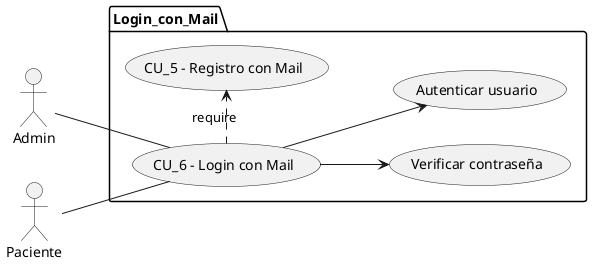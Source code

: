 @startuml
left to right direction

 actor Admin
 actor Paciente

 package Login_con_Mail {
  Admin -- (CU_6 - Login con Mail)
  Paciente -- (CU_6 - Login con Mail)  
  (CU_6 - Login con Mail) .> (CU_5 - Registro con Mail) : require

  (CU_6 - Login con Mail) --> (Verificar contraseña)
  (CU_6 - Login con Mail) --> (Autenticar usuario)

  
}
@enduml